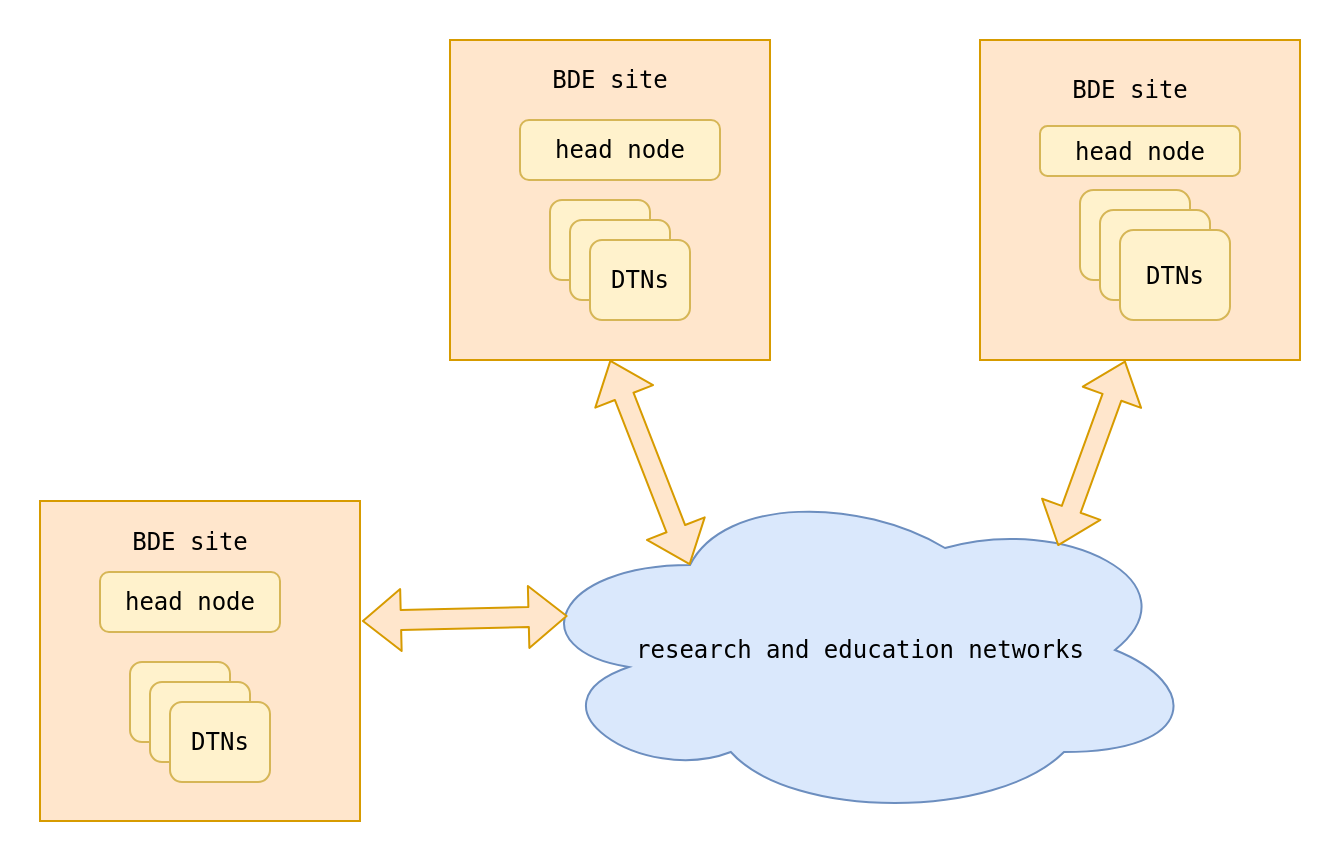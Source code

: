 <mxfile version="11.0.5" type="device"><diagram id="8btUv0AxqTA50f1UgaDD" name="Page-1"><mxGraphModel dx="948" dy="519" grid="1" gridSize="10" guides="1" tooltips="1" connect="1" arrows="1" fold="1" page="1" pageScale="1" pageWidth="850" pageHeight="1100" math="0" shadow="0"><root><mxCell id="0"/><mxCell id="1" parent="0"/><mxCell id="xq-edojH5i_Vs0mABZne-1" value="" style="rounded=0;whiteSpace=wrap;html=1;gradientColor=#ffffff;strokeColor=none;" parent="1" vertex="1"><mxGeometry x="70" y="110" width="670" height="430" as="geometry"/></mxCell><mxCell id="xq-edojH5i_Vs0mABZne-2" value="" style="rounded=0;whiteSpace=wrap;html=1;fillColor=#ffe6cc;strokeColor=#d79b00;" parent="1" vertex="1"><mxGeometry x="295" y="130" width="160" height="160" as="geometry"/></mxCell><mxCell id="xq-edojH5i_Vs0mABZne-3" value="&lt;pre&gt;research and education networks&lt;/pre&gt;" style="ellipse;shape=cloud;whiteSpace=wrap;html=1;fillColor=#dae8fc;strokeColor=#6c8ebf;" parent="1" vertex="1"><mxGeometry x="330" y="350" width="340" height="170" as="geometry"/></mxCell><mxCell id="xq-edojH5i_Vs0mABZne-4" value="&lt;pre&gt;BDE site&lt;br&gt;&lt;/pre&gt;" style="text;html=1;strokeColor=none;fillColor=none;align=center;verticalAlign=middle;whiteSpace=wrap;rounded=0;" parent="1" vertex="1"><mxGeometry x="330" y="140" width="90" height="20" as="geometry"/></mxCell><mxCell id="xq-edojH5i_Vs0mABZne-7" value="&lt;pre&gt;head node&lt;/pre&gt;" style="rounded=1;whiteSpace=wrap;html=1;fillColor=#fff2cc;strokeColor=#d6b656;" parent="1" vertex="1"><mxGeometry x="330" y="170" width="100" height="30" as="geometry"/></mxCell><mxCell id="xq-edojH5i_Vs0mABZne-19" value="" style="rounded=0;whiteSpace=wrap;html=1;fillColor=#ffe6cc;strokeColor=#d79b00;arcSize=0;" parent="1" vertex="1"><mxGeometry x="560" y="130" width="160" height="160" as="geometry"/></mxCell><mxCell id="xq-edojH5i_Vs0mABZne-20" value="&lt;div align=&quot;center&quot;&gt;&lt;pre&gt;head node&lt;/pre&gt;&lt;/div&gt;" style="rounded=1;whiteSpace=wrap;html=1;fillColor=#fff2cc;strokeColor=#d6b656;align=center;" parent="1" vertex="1"><mxGeometry x="590" y="173" width="100" height="25" as="geometry"/></mxCell><mxCell id="xq-edojH5i_Vs0mABZne-21" value="&lt;pre&gt;BDE site&lt;/pre&gt;" style="text;html=1;strokeColor=none;fillColor=none;align=center;verticalAlign=middle;whiteSpace=wrap;rounded=0;" parent="1" vertex="1"><mxGeometry x="590" y="145" width="90" height="20" as="geometry"/></mxCell><mxCell id="xq-edojH5i_Vs0mABZne-25" value="" style="rounded=0;whiteSpace=wrap;html=1;fillColor=#ffe6cc;strokeColor=#d79b00;" parent="1" vertex="1"><mxGeometry x="90" y="360.5" width="160" height="160" as="geometry"/></mxCell><mxCell id="xq-edojH5i_Vs0mABZne-26" value="&lt;pre&gt;head node&lt;/pre&gt;" style="rounded=1;whiteSpace=wrap;html=1;fillColor=#fff2cc;strokeColor=#d6b656;" parent="1" vertex="1"><mxGeometry x="120" y="396" width="90" height="30" as="geometry"/></mxCell><mxCell id="xq-edojH5i_Vs0mABZne-27" value="&lt;pre&gt;BDE site&lt;/pre&gt;" style="text;html=1;strokeColor=none;fillColor=none;align=center;verticalAlign=middle;whiteSpace=wrap;rounded=0;" parent="1" vertex="1"><mxGeometry x="120" y="371" width="90" height="20" as="geometry"/></mxCell><mxCell id="xq-edojH5i_Vs0mABZne-22" value="&lt;pre&gt;DTNs&lt;/pre&gt;" style="rounded=1;whiteSpace=wrap;html=1;fillColor=#fff2cc;strokeColor=#d6b656;" parent="1" vertex="1"><mxGeometry x="610" y="205" width="55" height="45" as="geometry"/></mxCell><mxCell id="xq-edojH5i_Vs0mABZne-12" value="&lt;pre&gt;DTNs&lt;/pre&gt;" style="rounded=1;whiteSpace=wrap;html=1;fillColor=#fff2cc;strokeColor=#d6b656;" parent="1" vertex="1"><mxGeometry x="345" y="210" width="50" height="40" as="geometry"/></mxCell><mxCell id="xq-edojH5i_Vs0mABZne-35" value="" style="shape=flexArrow;endArrow=classic;startArrow=classic;html=1;strokeColor=#d79b00;entryX=0.07;entryY=0.4;entryDx=0;entryDy=0;entryPerimeter=0;exitX=1.006;exitY=0.375;exitDx=0;exitDy=0;exitPerimeter=0;fillColor=#ffe6cc;" parent="1" source="xq-edojH5i_Vs0mABZne-25" target="xq-edojH5i_Vs0mABZne-3" edge="1"><mxGeometry width="50" height="50" relative="1" as="geometry"><mxPoint x="20" y="780" as="sourcePoint"/><mxPoint x="70" y="730" as="targetPoint"/></mxGeometry></mxCell><mxCell id="xq-edojH5i_Vs0mABZne-37" value="" style="shape=flexArrow;endArrow=classic;startArrow=classic;html=1;strokeColor=#d79b00;entryX=0.454;entryY=1.002;entryDx=0;entryDy=0;entryPerimeter=0;exitX=0.791;exitY=0.194;exitDx=0;exitDy=0;exitPerimeter=0;fillColor=#ffe6cc;" parent="1" source="xq-edojH5i_Vs0mABZne-3" target="xq-edojH5i_Vs0mABZne-19" edge="1"><mxGeometry width="50" height="50" relative="1" as="geometry"><mxPoint x="20" y="780" as="sourcePoint"/><mxPoint x="70" y="730" as="targetPoint"/></mxGeometry></mxCell><mxCell id="xq-edojH5i_Vs0mABZne-38" value="" style="shape=flexArrow;endArrow=classic;startArrow=classic;html=1;strokeColor=#d79b00;entryX=0.5;entryY=1;entryDx=0;entryDy=0;exitX=0.25;exitY=0.25;exitDx=0;exitDy=0;exitPerimeter=0;fillColor=#ffe6cc;" parent="1" source="xq-edojH5i_Vs0mABZne-3" target="xq-edojH5i_Vs0mABZne-2" edge="1"><mxGeometry width="50" height="50" relative="1" as="geometry"><mxPoint x="20" y="780" as="sourcePoint"/><mxPoint x="70" y="730" as="targetPoint"/></mxGeometry></mxCell><mxCell id="1NB2VpfEMMwS5fifm7h9-3" value="&lt;pre&gt;DTNs&lt;/pre&gt;" style="rounded=1;whiteSpace=wrap;html=1;fillColor=#fff2cc;strokeColor=#d6b656;" vertex="1" parent="1"><mxGeometry x="620" y="215" width="55" height="45" as="geometry"/></mxCell><mxCell id="1NB2VpfEMMwS5fifm7h9-4" value="&lt;pre&gt;DTNs&lt;/pre&gt;" style="rounded=1;whiteSpace=wrap;html=1;fillColor=#fff2cc;strokeColor=#d6b656;" vertex="1" parent="1"><mxGeometry x="630" y="225" width="55" height="45" as="geometry"/></mxCell><mxCell id="1NB2VpfEMMwS5fifm7h9-13" value="&lt;pre&gt;DTNs&lt;/pre&gt;" style="rounded=1;whiteSpace=wrap;html=1;fillColor=#fff2cc;strokeColor=#d6b656;" vertex="1" parent="1"><mxGeometry x="355" y="220" width="50" height="40" as="geometry"/></mxCell><mxCell id="1NB2VpfEMMwS5fifm7h9-14" value="&lt;pre&gt;DTNs&lt;/pre&gt;" style="rounded=1;whiteSpace=wrap;html=1;fillColor=#fff2cc;strokeColor=#d6b656;" vertex="1" parent="1"><mxGeometry x="365" y="230" width="50" height="40" as="geometry"/></mxCell><mxCell id="1NB2VpfEMMwS5fifm7h9-15" value="&lt;pre&gt;DTNs&lt;/pre&gt;" style="rounded=1;whiteSpace=wrap;html=1;fillColor=#fff2cc;strokeColor=#d6b656;" vertex="1" parent="1"><mxGeometry x="135" y="441" width="50" height="40" as="geometry"/></mxCell><mxCell id="1NB2VpfEMMwS5fifm7h9-16" value="&lt;pre&gt;DTNs&lt;/pre&gt;" style="rounded=1;whiteSpace=wrap;html=1;fillColor=#fff2cc;strokeColor=#d6b656;" vertex="1" parent="1"><mxGeometry x="145" y="451" width="50" height="40" as="geometry"/></mxCell><mxCell id="1NB2VpfEMMwS5fifm7h9-17" value="&lt;pre&gt;DTNs&lt;/pre&gt;" style="rounded=1;whiteSpace=wrap;html=1;fillColor=#fff2cc;strokeColor=#d6b656;" vertex="1" parent="1"><mxGeometry x="155" y="461" width="50" height="40" as="geometry"/></mxCell></root></mxGraphModel></diagram></mxfile>